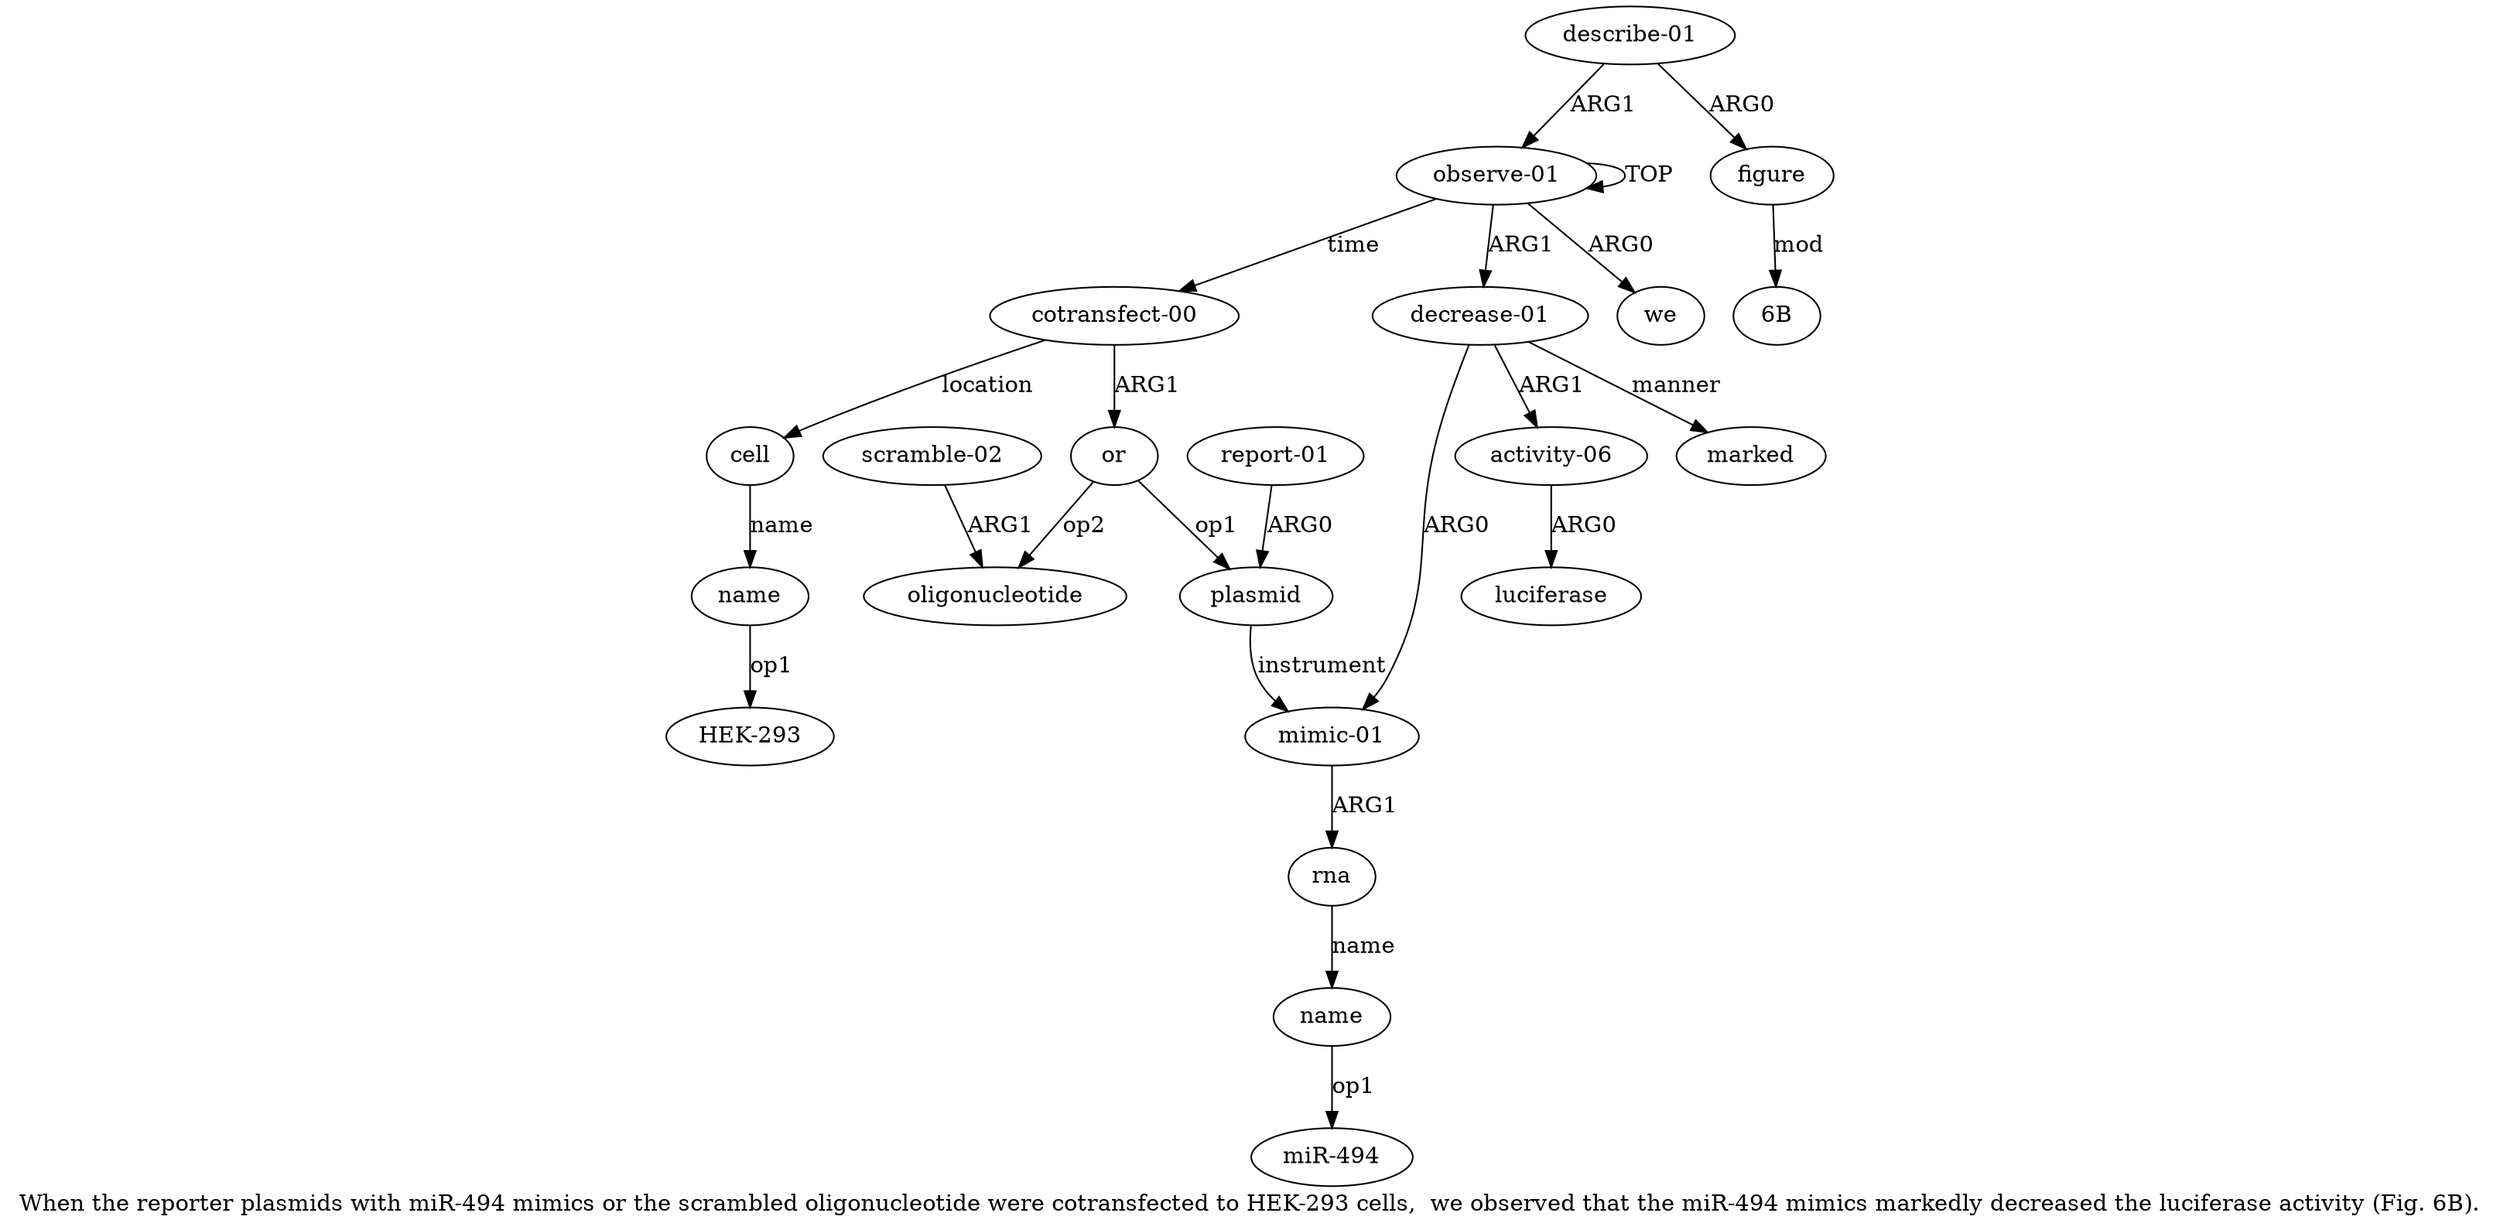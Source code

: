 digraph  {
	graph [label="When the reporter plasmids with miR-494 mimics or the scrambled oligonucleotide were cotransfected to HEK-293 cells,  we observed \
that the miR-494 mimics markedly decreased the luciferase activity (Fig. 6B)."];
	node [label="\N"];
	"a18 HEK-293"	 [color=black,
		gold_ind=-1,
		gold_label="HEK-293",
		label="HEK-293",
		test_ind=-1,
		test_label="HEK-293"];
	"a5 miR-494"	 [color=black,
		gold_ind=-1,
		gold_label="miR-494",
		label="miR-494",
		test_ind=-1,
		test_label="miR-494"];
	a15	 [color=black,
		gold_ind=15,
		gold_label=oligonucleotide,
		label=oligonucleotide,
		test_ind=15,
		test_label=oligonucleotide];
	a14	 [color=black,
		gold_ind=14,
		gold_label="report-01",
		label="report-01",
		test_ind=14,
		test_label="report-01"];
	a13	 [color=black,
		gold_ind=13,
		gold_label=plasmid,
		label=plasmid,
		test_ind=13,
		test_label=plasmid];
	a14 -> a13 [key=0,
	color=black,
	gold_label=ARG0,
	label=ARG0,
	test_label=ARG0];
a17 [color=black,
	gold_ind=17,
	gold_label=cell,
	label=cell,
	test_ind=17,
	test_label=cell];
a18 [color=black,
	gold_ind=18,
	gold_label=name,
	label=name,
	test_ind=18,
	test_label=name];
a17 -> a18 [key=0,
color=black,
gold_label=name,
label=name,
test_label=name];
a16 [color=black,
gold_ind=16,
gold_label="scramble-02",
label="scramble-02",
test_ind=16,
test_label="scramble-02"];
a16 -> a15 [key=0,
color=black,
gold_label=ARG1,
label=ARG1,
test_label=ARG1];
a11 [color=black,
gold_ind=11,
gold_label="cotransfect-00",
label="cotransfect-00",
test_ind=11,
test_label="cotransfect-00"];
a11 -> a17 [key=0,
color=black,
gold_label=location,
label=location,
test_label=location];
a12 [color=black,
gold_ind=12,
gold_label=or,
label=or,
test_ind=12,
test_label=or];
a11 -> a12 [key=0,
color=black,
gold_label=ARG1,
label=ARG1,
test_label=ARG1];
a10 [color=black,
gold_ind=10,
gold_label=figure,
label=figure,
test_ind=10,
test_label=figure];
"a10 6B" [color=black,
gold_ind=-1,
gold_label="6B",
label="6B",
test_ind=-1,
test_label="6B"];
a10 -> "a10 6B" [key=0,
color=black,
gold_label=mod,
label=mod,
test_label=mod];
a3 [color=black,
gold_ind=3,
gold_label="mimic-01",
label="mimic-01",
test_ind=3,
test_label="mimic-01"];
a13 -> a3 [key=0,
color=black,
gold_label=instrument,
label=instrument,
test_label=instrument];
a12 -> a15 [key=0,
color=black,
gold_label=op2,
label=op2,
test_label=op2];
a12 -> a13 [key=0,
color=black,
gold_label=op1,
label=op1,
test_label=op1];
a18 -> "a18 HEK-293" [key=0,
color=black,
gold_label=op1,
label=op1,
test_label=op1];
a1 [color=black,
gold_ind=1,
gold_label=we,
label=we,
test_ind=1,
test_label=we];
a0 [color=black,
gold_ind=0,
gold_label="observe-01",
label="observe-01",
test_ind=0,
test_label="observe-01"];
a0 -> a11 [key=0,
color=black,
gold_label=time,
label=time,
test_label=time];
a0 -> a1 [key=0,
color=black,
gold_label=ARG0,
label=ARG0,
test_label=ARG0];
a0 -> a0 [key=0,
color=black,
gold_label=TOP,
label=TOP,
test_label=TOP];
a2 [color=black,
gold_ind=2,
gold_label="decrease-01",
label="decrease-01",
test_ind=2,
test_label="decrease-01"];
a0 -> a2 [key=0,
color=black,
gold_label=ARG1,
label=ARG1,
test_label=ARG1];
a4 [color=black,
gold_ind=4,
gold_label=rna,
label=rna,
test_ind=4,
test_label=rna];
a3 -> a4 [key=0,
color=black,
gold_label=ARG1,
label=ARG1,
test_label=ARG1];
a2 -> a3 [key=0,
color=black,
gold_label=ARG0,
label=ARG0,
test_label=ARG0];
a6 [color=black,
gold_ind=6,
gold_label="activity-06",
label="activity-06",
test_ind=6,
test_label="activity-06"];
a2 -> a6 [key=0,
color=black,
gold_label=ARG1,
label=ARG1,
test_label=ARG1];
a8 [color=black,
gold_ind=8,
gold_label=marked,
label=marked,
test_ind=8,
test_label=marked];
a2 -> a8 [key=0,
color=black,
gold_label=manner,
label=manner,
test_label=manner];
a5 [color=black,
gold_ind=5,
gold_label=name,
label=name,
test_ind=5,
test_label=name];
a5 -> "a5 miR-494" [key=0,
color=black,
gold_label=op1,
label=op1,
test_label=op1];
a4 -> a5 [key=0,
color=black,
gold_label=name,
label=name,
test_label=name];
a7 [color=black,
gold_ind=7,
gold_label=luciferase,
label=luciferase,
test_ind=7,
test_label=luciferase];
a6 -> a7 [key=0,
color=black,
gold_label=ARG0,
label=ARG0,
test_label=ARG0];
a9 [color=black,
gold_ind=9,
gold_label="describe-01",
label="describe-01",
test_ind=9,
test_label="describe-01"];
a9 -> a10 [key=0,
color=black,
gold_label=ARG0,
label=ARG0,
test_label=ARG0];
a9 -> a0 [key=0,
color=black,
gold_label=ARG1,
label=ARG1,
test_label=ARG1];
}

